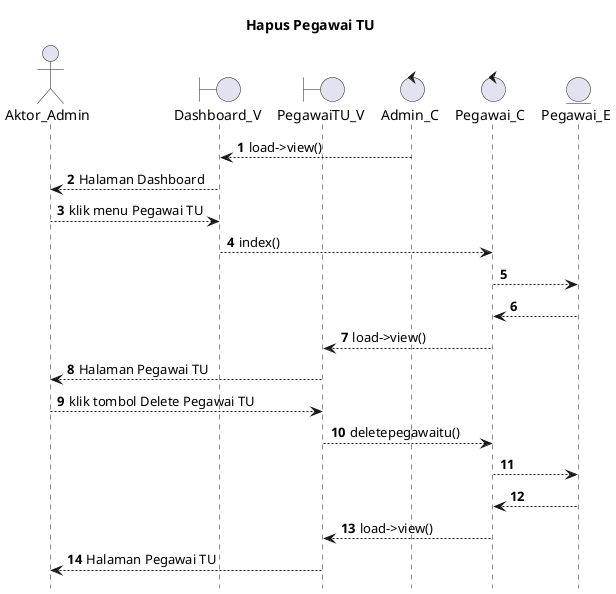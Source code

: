 @startuml

autonumber
hide footbox
title Hapus Pegawai TU

Actor Aktor_Admin
boundary Dashboard_V
boundary PegawaiTU_V
control Admin_C
control Pegawai_C
Entity Pegawai_E

Admin_C --> Dashboard_V: load->view()
Dashboard_V --> Aktor_Admin: Halaman Dashboard
Aktor_Admin --> Dashboard_V: klik menu Pegawai TU
Dashboard_V --> Pegawai_C: index()
Pegawai_C --> Pegawai_E:
    
    Pegawai_E --> Pegawai_C:
    Pegawai_C --> PegawaiTU_V: load->view()
    PegawaiTU_V --> Aktor_Admin: Halaman Pegawai TU

Aktor_Admin --> PegawaiTU_V: klik tombol Delete Pegawai TU
PegawaiTU_V --> Pegawai_C: deletepegawaitu()
Pegawai_C --> Pegawai_E:
   
    Pegawai_E --> Pegawai_C:
    Pegawai_C --> PegawaiTU_V: load->view()
    PegawaiTU_V --> Aktor_Admin: Halaman Pegawai TU

@enduml